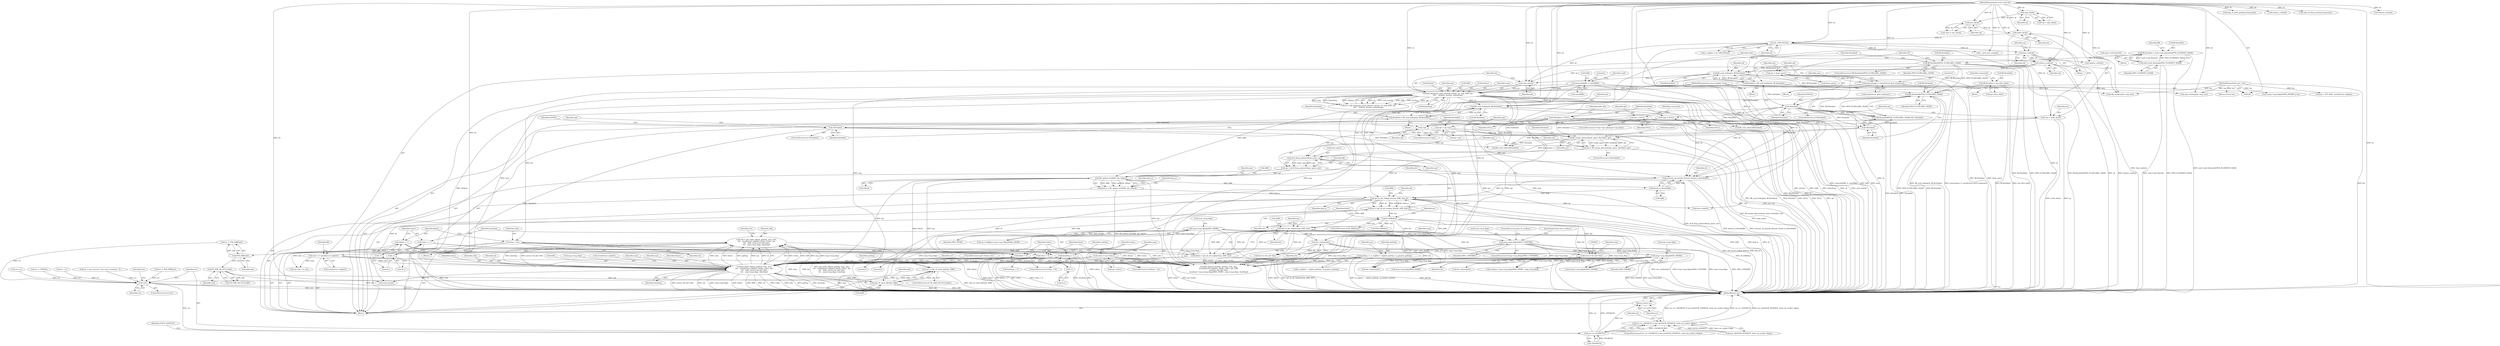 digraph "0_linux_45f6fad84cc305103b28d73482b344d7f5b76f39_18@API" {
"1000857" [label="(Call,err = udp_v6_send_skb(skb, &fl6))"];
"1000859" [label="(Call,udp_v6_send_skb(skb, &fl6))"];
"1000855" [label="(Call,IS_ERR_OR_NULL(skb))"];
"1000851" [label="(Call,PTR_ERR(skb))"];
"1000828" [label="(Call,skb = ip6_make_skb(sk, getfrag, msg, ulen,\n\t\t\t\t   sizeof(struct udphdr), hlimit, tclass, opt,\n\t\t\t\t   &fl6, (struct rt6_info *)dst,\n\t\t\t\t   msg->msg_flags, dontfrag))"];
"1000830" [label="(Call,ip6_make_skb(sk, getfrag, msg, ulen,\n\t\t\t\t   sizeof(struct udphdr), hlimit, tclass, opt,\n\t\t\t\t   &fl6, (struct rt6_info *)dst,\n\t\t\t\t   msg->msg_flags, dontfrag))"];
"1000778" [label="(Call,ip6_sk_dst_lookup_flow(sk, &fl6, final_p))"];
"1000771" [label="(Call,security_sk_classify_flow(sk, flowi6_to_flowi(&fl6)))"];
"1000620" [label="(Call,fl6_sock_lookup(sk, fl6.flowlabel))"];
"1000585" [label="(Call,ip6_datagram_send_ctl(sock_net(sk), sk, msg, &fl6, opt,\n\t\t\t\t\t    &hlimit, &tclass, &dontfrag))"];
"1000586" [label="(Call,sock_net(sk))"];
"1000188" [label="(Call,IS_UDPLITE(sk))"];
"1000128" [label="(Call,inet6_sk(sk))"];
"1000123" [label="(Call,inet_sk(sk))"];
"1000118" [label="(Call,udp_sk(sk))"];
"1000110" [label="(MethodParameterIn,struct sock *sk)"];
"1000445" [label="(Call,fl6_sock_lookup(sk, fl6.flowlabel))"];
"1000385" [label="(Call,release_sock(sk))"];
"1000360" [label="(Call,lock_sock(sk))"];
"1000437" [label="(Call,fl6.flowlabel&IPV6_FLOWLABEL_MASK)"];
"1000427" [label="(Call,fl6.flowlabel = sin6->sin6_flowinfo&IPV6_FLOWINFO_MASK)"];
"1000431" [label="(Call,sin6->sin6_flowinfo&IPV6_FLOWINFO_MASK)"];
"1000111" [label="(MethodParameterIn,struct msghdr *msg)"];
"1000391" [label="(Call,memset(&fl6, 0, sizeof(fl6)))"];
"1000571" [label="(Call,memset(opt, 0, sizeof(struct ipv6_txoptions)))"];
"1000567" [label="(Call,opt = &opt_space)"];
"1000610" [label="(Call,fl6.flowlabel&IPV6_FLOWLABEL_MASK)"];
"1000519" [label="(Call,fl6.flowlabel = np->flow_label)"];
"1000773" [label="(Call,flowi6_to_flowi(&fl6))"];
"1000725" [label="(Call,fl6_update_dst(&fl6, opt, &final))"];
"1000663" [label="(Call,opt = ipv6_fixup_options(&opt_space, opt))"];
"1000665" [label="(Call,ipv6_fixup_options(&opt_space, opt))"];
"1000658" [label="(Call,fl6_merge_options(&opt_space, flowlabel, opt))"];
"1000626" [label="(Call,!flowlabel)"];
"1000618" [label="(Call,flowlabel = fl6_sock_lookup(sk, fl6.flowlabel))"];
"1000451" [label="(Call,!flowlabel)"];
"1000443" [label="(Call,flowlabel = fl6_sock_lookup(sk, fl6.flowlabel))"];
"1000615" [label="(Call,!flowlabel)"];
"1000138" [label="(Call,*flowlabel = NULL)"];
"1000649" [label="(Call,opt = np->opt)"];
"1000647" [label="(Call,!opt)"];
"1000640" [label="(Call,opt = NULL)"];
"1000134" [label="(Call,*opt = NULL)"];
"1000656" [label="(Call,opt = fl6_merge_options(&opt_space, flowlabel, opt))"];
"1000723" [label="(Call,final_p = fl6_update_dst(&fl6, opt, &final))"];
"1000349" [label="(Call,getfrag  =  is_udplite ?  udplite_getfrag : ip_generic_getfrag)"];
"1000387" [label="(Call,ulen += sizeof(struct udphdr))"];
"1000150" [label="(Call,ulen = len)"];
"1000112" [label="(MethodParameterIn,size_t len)"];
"1000799" [label="(Call,hlimit = ip6_sk_dst_hoplimit(np, &fl6, dst))"];
"1000801" [label="(Call,ip6_sk_dst_hoplimit(np, &fl6, dst))"];
"1000126" [label="(Call,*np = inet6_sk(sk))"];
"1000784" [label="(Call,IS_ERR(dst))"];
"1000776" [label="(Call,dst = ip6_sk_dst_lookup_flow(sk, &fl6, final_p))"];
"1000796" [label="(Call,hlimit < 0)"];
"1000154" [label="(Call,hlimit = -1)"];
"1000156" [label="(Call,-1)"];
"1000807" [label="(Call,tclass < 0)"];
"1000159" [label="(Call,tclass = -1)"];
"1000161" [label="(Call,-1)"];
"1000810" [label="(Call,tclass = np->tclass)"];
"1000842" [label="(Call,(struct rt6_info *)dst)"];
"1001018" [label="(Call,dst_confirm(dst))"];
"1001023" [label="(Call,msg->msg_flags&MSG_PROBE)"];
"1000816" [label="(Call,msg->msg_flags&MSG_CONFIRM)"];
"1000175" [label="(Call,msg->msg_flags&MSG_MORE)"];
"1000164" [label="(Call,dontfrag = -1)"];
"1000166" [label="(Call,-1)"];
"1000991" [label="(Call,!err)"];
"1000997" [label="(Call,err == -ENOBUFS)"];
"1000996" [label="(Call,err == -ENOBUFS || test_bit(SOCK_NOSPACE, &sk->sk_socket->flags))"];
"1001015" [label="(Return,return err;)"];
"1000779" [label="(Identifier,sk)"];
"1000848" [label="(Identifier,dontfrag)"];
"1000568" [label="(Identifier,opt)"];
"1000175" [label="(Call,msg->msg_flags&MSG_MORE)"];
"1000780" [label="(Call,&fl6)"];
"1000387" [label="(Call,ulen += sizeof(struct udphdr))"];
"1000126" [label="(Call,*np = inet6_sk(sk))"];
"1000992" [label="(Identifier,err)"];
"1000649" [label="(Call,opt = np->opt)"];
"1000849" [label="(Call,err = PTR_ERR(skb))"];
"1001034" [label="(MethodReturn,int)"];
"1000641" [label="(Identifier,opt)"];
"1000732" [label="(Identifier,final_p)"];
"1000595" [label="(Call,&tclass)"];
"1000361" [label="(Identifier,sk)"];
"1000728" [label="(Identifier,opt)"];
"1000123" [label="(Call,inet_sk(sk))"];
"1000821" [label="(ControlStructure,goto do_confirm;)"];
"1001015" [label="(Return,return err;)"];
"1000782" [label="(Identifier,final_p)"];
"1000801" [label="(Call,ip6_sk_dst_hoplimit(np, &fl6, dst))"];
"1000156" [label="(Call,-1)"];
"1001012" [label="(Identifier,sk)"];
"1000436" [label="(ControlStructure,if (fl6.flowlabel&IPV6_FLOWLABEL_MASK))"];
"1000857" [label="(Call,err = udp_v6_send_skb(skb, &fl6))"];
"1000620" [label="(Call,fl6_sock_lookup(sk, fl6.flowlabel))"];
"1000828" [label="(Call,skb = ip6_make_skb(sk, getfrag, msg, ulen,\n\t\t\t\t   sizeof(struct udphdr), hlimit, tclass, opt,\n\t\t\t\t   &fl6, (struct rt6_info *)dst,\n\t\t\t\t   msg->msg_flags, dontfrag))"];
"1000386" [label="(Identifier,sk)"];
"1000806" [label="(ControlStructure,if (tclass < 0))"];
"1001021" [label="(Call,!(msg->msg_flags&MSG_PROBE) || len)"];
"1001027" [label="(Identifier,MSG_PROBE)"];
"1000851" [label="(Call,PTR_ERR(skb))"];
"1000110" [label="(MethodParameterIn,struct sock *sk)"];
"1000111" [label="(MethodParameterIn,struct msghdr *msg)"];
"1000151" [label="(Identifier,ulen)"];
"1000165" [label="(Identifier,dontfrag)"];
"1000651" [label="(Call,np->opt)"];
"1000832" [label="(Identifier,getfrag)"];
"1000858" [label="(Identifier,err)"];
"1000809" [label="(Literal,0)"];
"1000444" [label="(Identifier,flowlabel)"];
"1000861" [label="(Call,&fl6)"];
"1000443" [label="(Call,flowlabel = fl6_sock_lookup(sk, fl6.flowlabel))"];
"1000161" [label="(Call,-1)"];
"1000939" [label="(Call,udp_v6_push_pending_frames(sk))"];
"1000583" [label="(Call,err = ip6_datagram_send_ctl(sock_net(sk), sk, msg, &fl6, opt,\n\t\t\t\t\t    &hlimit, &tclass, &dontfrag))"];
"1000186" [label="(Call,is_udplite = IS_UDPLITE(sk))"];
"1000176" [label="(Call,msg->msg_flags)"];
"1000359" [label="(Block,)"];
"1000139" [label="(Identifier,flowlabel)"];
"1000838" [label="(Identifier,tclass)"];
"1000855" [label="(Call,IS_ERR_OR_NULL(skb))"];
"1000774" [label="(Call,&fl6)"];
"1000145" [label="(Identifier,addr_len)"];
"1000726" [label="(Call,&fl6)"];
"1000127" [label="(Identifier,np)"];
"1000955" [label="(Call,err > 0)"];
"1000655" [label="(Identifier,flowlabel)"];
"1000128" [label="(Call,inet6_sk(sk))"];
"1000391" [label="(Call,memset(&fl6, 0, sizeof(fl6)))"];
"1000566" [label="(Block,)"];
"1000625" [label="(ControlStructure,if (!flowlabel))"];
"1000124" [label="(Identifier,sk)"];
"1000996" [label="(Call,err == -ENOBUFS || test_bit(SOCK_NOSPACE, &sk->sk_socket->flags))"];
"1000778" [label="(Call,ip6_sk_dst_lookup_flow(sk, &fl6, final_p))"];
"1000834" [label="(Identifier,ulen)"];
"1000360" [label="(Call,lock_sock(sk))"];
"1000442" [label="(Block,)"];
"1000392" [label="(Call,&fl6)"];
"1000723" [label="(Call,final_p = fl6_update_dst(&fl6, opt, &final))"];
"1000818" [label="(Identifier,msg)"];
"1000571" [label="(Call,memset(opt, 0, sizeof(struct ipv6_txoptions)))"];
"1001001" [label="(Call,test_bit(SOCK_NOSPACE, &sk->sk_socket->flags))"];
"1000388" [label="(Identifier,ulen)"];
"1000785" [label="(Identifier,dst)"];
"1001025" [label="(Identifier,msg)"];
"1000995" [label="(ControlStructure,if (err == -ENOBUFS || test_bit(SOCK_NOSPACE, &sk->sk_socket->flags)))"];
"1000427" [label="(Call,fl6.flowlabel = sin6->sin6_flowinfo&IPV6_FLOWINFO_MASK)"];
"1000614" [label="(Identifier,IPV6_FLOWLABEL_MASK)"];
"1000666" [label="(Call,&opt_space)"];
"1000657" [label="(Identifier,opt)"];
"1000616" [label="(Identifier,flowlabel)"];
"1000585" [label="(Call,ip6_datagram_send_ctl(sock_net(sk), sk, msg, &fl6, opt,\n\t\t\t\t\t    &hlimit, &tclass, &dontfrag))"];
"1000771" [label="(Call,security_sk_classify_flow(sk, flowi6_to_flowi(&fl6)))"];
"1000980" [label="(Call,dst_release(dst))"];
"1000118" [label="(Call,udp_sk(sk))"];
"1000664" [label="(Identifier,opt)"];
"1000452" [label="(Identifier,flowlabel)"];
"1000920" [label="(Call,msg->msg_flags|MSG_MORE)"];
"1000171" [label="(Call,up->corkflag || msg->msg_flags&MSG_MORE)"];
"1000988" [label="(Call,fl6_sock_release(flowlabel))"];
"1000162" [label="(Literal,1)"];
"1000519" [label="(Call,fl6.flowlabel = np->flow_label)"];
"1000597" [label="(Call,&dontfrag)"];
"1000446" [label="(Identifier,sk)"];
"1000140" [label="(Identifier,NULL)"];
"1000520" [label="(Call,fl6.flowlabel)"];
"1000783" [label="(ControlStructure,if (IS_ERR(dst)))"];
"1000903" [label="(Call,ip6_append_data(sk, getfrag, msg, ulen,\n\t\tsizeof(struct udphdr), hlimit, tclass, opt, &fl6,\n\t\t(struct rt6_info *)dst,\n\t\tcorkreq ? msg->msg_flags|MSG_MORE : msg->msg_flags, dontfrag))"];
"1000650" [label="(Identifier,opt)"];
"1000116" [label="(Call,*up = udp_sk(sk))"];
"1000958" [label="(Call,err = np->recverr ? net_xmit_errno(err) : 0)"];
"1000646" [label="(ControlStructure,if (!opt))"];
"1001002" [label="(Identifier,SOCK_NOSPACE)"];
"1000729" [label="(Call,&final)"];
"1000853" [label="(ControlStructure,if (!IS_ERR_OR_NULL(skb)))"];
"1000860" [label="(Identifier,skb)"];
"1000587" [label="(Identifier,sk)"];
"1000665" [label="(Call,ipv6_fixup_options(&opt_space, opt))"];
"1000351" [label="(Call,is_udplite ?  udplite_getfrag : ip_generic_getfrag)"];
"1000393" [label="(Identifier,fl6)"];
"1000896" [label="(Call,up->len += ulen)"];
"1000455" [label="(Identifier,EINVAL)"];
"1000784" [label="(Call,IS_ERR(dst))"];
"1000588" [label="(Identifier,sk)"];
"1000460" [label="(Identifier,sk)"];
"1000811" [label="(Identifier,tclass)"];
"1000844" [label="(Identifier,dst)"];
"1000831" [label="(Identifier,sk)"];
"1000166" [label="(Call,-1)"];
"1000451" [label="(Call,!flowlabel)"];
"1001022" [label="(Call,!(msg->msg_flags&MSG_PROBE))"];
"1000622" [label="(Call,fl6.flowlabel)"];
"1000773" [label="(Call,flowi6_to_flowi(&fl6))"];
"1000777" [label="(Identifier,dst)"];
"1000796" [label="(Call,hlimit < 0)"];
"1000573" [label="(Literal,0)"];
"1000654" [label="(ControlStructure,if (flowlabel))"];
"1000589" [label="(Identifier,msg)"];
"1000808" [label="(Identifier,tclass)"];
"1001016" [label="(Identifier,err)"];
"1000854" [label="(Call,!IS_ERR_OR_NULL(skb))"];
"1000445" [label="(Call,fl6_sock_lookup(sk, fl6.flowlabel))"];
"1000829" [label="(Identifier,skb)"];
"1000394" [label="(Literal,0)"];
"1000993" [label="(Return,return len;)"];
"1000840" [label="(Call,&fl6)"];
"1000617" [label="(Block,)"];
"1000990" [label="(ControlStructure,if (!err))"];
"1000805" [label="(Identifier,dst)"];
"1000658" [label="(Call,fl6_merge_options(&opt_space, flowlabel, opt))"];
"1000846" [label="(Identifier,msg)"];
"1000431" [label="(Call,sin6->sin6_flowinfo&IPV6_FLOWINFO_MASK)"];
"1000604" [label="(Call,fl6_sock_release(flowlabel))"];
"1000435" [label="(Identifier,IPV6_FLOWINFO_MASK)"];
"1000630" [label="(Identifier,EINVAL)"];
"1000803" [label="(Call,&fl6)"];
"1000820" [label="(Identifier,MSG_CONFIRM)"];
"1000610" [label="(Call,fl6.flowlabel&IPV6_FLOWLABEL_MASK)"];
"1000967" [label="(Call,release_sock(sk))"];
"1001024" [label="(Call,msg->msg_flags)"];
"1000999" [label="(Call,-ENOBUFS)"];
"1000991" [label="(Call,!err)"];
"1000810" [label="(Call,tclass = np->tclass)"];
"1000426" [label="(Block,)"];
"1000668" [label="(Identifier,opt)"];
"1000593" [label="(Call,&hlimit)"];
"1000441" [label="(Identifier,IPV6_FLOWLABEL_MASK)"];
"1000574" [label="(Call,sizeof(struct ipv6_txoptions))"];
"1000931" [label="(Call,udp_v6_flush_pending_frames(sk))"];
"1000830" [label="(Call,ip6_make_skb(sk, getfrag, msg, ulen,\n\t\t\t\t   sizeof(struct udphdr), hlimit, tclass, opt,\n\t\t\t\t   &fl6, (struct rt6_info *)dst,\n\t\t\t\t   msg->msg_flags, dontfrag))"];
"1000640" [label="(Call,opt = NULL)"];
"1000994" [label="(Identifier,len)"];
"1000795" [label="(ControlStructure,if (hlimit < 0))"];
"1000915" [label="(Call,(struct rt6_info *)dst)"];
"1000609" [label="(Call,(fl6.flowlabel&IPV6_FLOWLABEL_MASK) && !flowlabel)"];
"1000802" [label="(Identifier,np)"];
"1000845" [label="(Call,msg->msg_flags)"];
"1000318" [label="(Call,__ipv6_only_sock(sk))"];
"1000138" [label="(Call,*flowlabel = NULL)"];
"1000619" [label="(Identifier,flowlabel)"];
"1000155" [label="(Identifier,hlimit)"];
"1000888" [label="(Call,dontfrag < 0)"];
"1000799" [label="(Call,hlimit = ip6_sk_dst_hoplimit(np, &fl6, dst))"];
"1000428" [label="(Call,fl6.flowlabel)"];
"1000725" [label="(Call,fl6_update_dst(&fl6, opt, &final))"];
"1000997" [label="(Call,err == -ENOBUFS)"];
"1000788" [label="(Identifier,err)"];
"1000135" [label="(Identifier,opt)"];
"1000800" [label="(Identifier,hlimit)"];
"1000842" [label="(Call,(struct rt6_info *)dst)"];
"1000572" [label="(Identifier,opt)"];
"1000659" [label="(Call,&opt_space)"];
"1000357" [label="(Identifier,up)"];
"1000631" [label="(ControlStructure,if (!(opt->opt_nflen|opt->opt_flen)))"];
"1000611" [label="(Call,fl6.flowlabel)"];
"1000523" [label="(Call,np->flow_label)"];
"1000450" [label="(ControlStructure,if (!flowlabel))"];
"1000159" [label="(Call,tclass = -1)"];
"1000822" [label="(JumpTarget,back_from_confirm:)"];
"1000170" [label="(Identifier,corkreq)"];
"1000350" [label="(Identifier,getfrag)"];
"1000157" [label="(Literal,1)"];
"1000850" [label="(Identifier,err)"];
"1000859" [label="(Call,udp_v6_send_skb(skb, &fl6))"];
"1001023" [label="(Call,msg->msg_flags&MSG_PROBE)"];
"1000376" [label="(Call,release_sock(sk))"];
"1000627" [label="(Identifier,flowlabel)"];
"1000644" [label="(Identifier,connected)"];
"1000812" [label="(Call,np->tclass)"];
"1000816" [label="(Call,msg->msg_flags&MSG_CONFIRM)"];
"1000439" [label="(Identifier,fl6)"];
"1000787" [label="(Call,err = PTR_ERR(dst))"];
"1000586" [label="(Call,sock_net(sk))"];
"1000154" [label="(Call,hlimit = -1)"];
"1000112" [label="(MethodParameterIn,size_t len)"];
"1000815" [label="(ControlStructure,if (msg->msg_flags&MSG_CONFIRM))"];
"1000349" [label="(Call,getfrag  =  is_udplite ?  udplite_getfrag : ip_generic_getfrag)"];
"1000592" [label="(Identifier,opt)"];
"1000789" [label="(Call,PTR_ERR(dst))"];
"1000864" [label="(Call,lock_sock(sk))"];
"1000113" [label="(Block,)"];
"1000661" [label="(Identifier,flowlabel)"];
"1000662" [label="(Identifier,opt)"];
"1000642" [label="(Identifier,NULL)"];
"1000835" [label="(Call,sizeof(struct udphdr))"];
"1000776" [label="(Call,dst = ip6_sk_dst_lookup_flow(sk, &fl6, final_p))"];
"1000833" [label="(Identifier,msg)"];
"1000324" [label="(Call,udp_sendmsg(sk, msg, len))"];
"1000527" [label="(Identifier,connected)"];
"1001018" [label="(Call,dst_confirm(dst))"];
"1000398" [label="(Identifier,sin6)"];
"1000998" [label="(Identifier,err)"];
"1001030" [label="(Call,err = 0)"];
"1000817" [label="(Call,msg->msg_flags)"];
"1000621" [label="(Identifier,sk)"];
"1000569" [label="(Call,&opt_space)"];
"1000150" [label="(Call,ulen = len)"];
"1000797" [label="(Identifier,hlimit)"];
"1000807" [label="(Call,tclass < 0)"];
"1000437" [label="(Call,fl6.flowlabel&IPV6_FLOWLABEL_MASK)"];
"1000578" [label="(Identifier,opt)"];
"1000590" [label="(Call,&fl6)"];
"1000663" [label="(Call,opt = ipv6_fixup_options(&opt_space, opt))"];
"1000447" [label="(Call,fl6.flowlabel)"];
"1000179" [label="(Identifier,MSG_MORE)"];
"1000839" [label="(Identifier,opt)"];
"1001019" [label="(Identifier,dst)"];
"1000615" [label="(Call,!flowlabel)"];
"1000656" [label="(Call,opt = fl6_merge_options(&opt_space, flowlabel, opt))"];
"1000188" [label="(Call,IS_UDPLITE(sk))"];
"1000340" [label="(Call,len > INT_MAX - sizeof(struct udphdr))"];
"1000567" [label="(Call,opt = &opt_space)"];
"1000798" [label="(Literal,0)"];
"1000438" [label="(Call,fl6.flowlabel)"];
"1000134" [label="(Call,*opt = NULL)"];
"1000635" [label="(Identifier,opt)"];
"1000432" [label="(Call,sin6->sin6_flowinfo)"];
"1000496" [label="(Block,)"];
"1000121" [label="(Call,*inet = inet_sk(sk))"];
"1000189" [label="(Identifier,sk)"];
"1000986" [label="(Call,dst_release(dst))"];
"1000852" [label="(Identifier,skb)"];
"1000152" [label="(Identifier,len)"];
"1001011" [label="(Call,sock_net(sk))"];
"1000385" [label="(Call,release_sock(sk))"];
"1000647" [label="(Call,!opt)"];
"1000335" [label="(Call,udp_sendmsg(sk, msg, len))"];
"1000872" [label="(Call,release_sock(sk))"];
"1000136" [label="(Identifier,NULL)"];
"1000918" [label="(Call,corkreq ? msg->msg_flags|MSG_MORE : msg->msg_flags)"];
"1000164" [label="(Call,dontfrag = -1)"];
"1000826" [label="(Block,)"];
"1000837" [label="(Identifier,hlimit)"];
"1000129" [label="(Identifier,sk)"];
"1000856" [label="(Identifier,skb)"];
"1000119" [label="(Identifier,sk)"];
"1000671" [label="(Identifier,fl6)"];
"1000648" [label="(Identifier,opt)"];
"1000618" [label="(Call,flowlabel = fl6_sock_lookup(sk, fl6.flowlabel))"];
"1000389" [label="(Call,sizeof(struct udphdr))"];
"1000772" [label="(Identifier,sk)"];
"1000863" [label="(ControlStructure,goto release_dst;)"];
"1000626" [label="(Call,!flowlabel)"];
"1000724" [label="(Identifier,final_p)"];
"1000876" [label="(Call,err = -EINVAL)"];
"1000365" [label="(Identifier,up)"];
"1000160" [label="(Identifier,tclass)"];
"1000167" [label="(Literal,1)"];
"1000395" [label="(Call,sizeof(fl6))"];
"1000857" -> "1000853"  [label="AST: "];
"1000857" -> "1000859"  [label="CFG: "];
"1000858" -> "1000857"  [label="AST: "];
"1000859" -> "1000857"  [label="AST: "];
"1000863" -> "1000857"  [label="CFG: "];
"1000857" -> "1001034"  [label="DDG: udp_v6_send_skb(skb, &fl6)"];
"1000859" -> "1000857"  [label="DDG: skb"];
"1000859" -> "1000857"  [label="DDG: &fl6"];
"1000857" -> "1000991"  [label="DDG: err"];
"1000859" -> "1000861"  [label="CFG: "];
"1000860" -> "1000859"  [label="AST: "];
"1000861" -> "1000859"  [label="AST: "];
"1000859" -> "1001034"  [label="DDG: skb"];
"1000859" -> "1001034"  [label="DDG: &fl6"];
"1000855" -> "1000859"  [label="DDG: skb"];
"1000830" -> "1000859"  [label="DDG: &fl6"];
"1000855" -> "1000854"  [label="AST: "];
"1000855" -> "1000856"  [label="CFG: "];
"1000856" -> "1000855"  [label="AST: "];
"1000854" -> "1000855"  [label="CFG: "];
"1000855" -> "1001034"  [label="DDG: skb"];
"1000855" -> "1000854"  [label="DDG: skb"];
"1000851" -> "1000855"  [label="DDG: skb"];
"1000851" -> "1000849"  [label="AST: "];
"1000851" -> "1000852"  [label="CFG: "];
"1000852" -> "1000851"  [label="AST: "];
"1000849" -> "1000851"  [label="CFG: "];
"1000851" -> "1000849"  [label="DDG: skb"];
"1000828" -> "1000851"  [label="DDG: skb"];
"1000828" -> "1000826"  [label="AST: "];
"1000828" -> "1000830"  [label="CFG: "];
"1000829" -> "1000828"  [label="AST: "];
"1000830" -> "1000828"  [label="AST: "];
"1000850" -> "1000828"  [label="CFG: "];
"1000828" -> "1001034"  [label="DDG: ip6_make_skb(sk, getfrag, msg, ulen,\n\t\t\t\t   sizeof(struct udphdr), hlimit, tclass, opt,\n\t\t\t\t   &fl6, (struct rt6_info *)dst,\n\t\t\t\t   msg->msg_flags, dontfrag)"];
"1000830" -> "1000828"  [label="DDG: tclass"];
"1000830" -> "1000828"  [label="DDG: &fl6"];
"1000830" -> "1000828"  [label="DDG: dontfrag"];
"1000830" -> "1000828"  [label="DDG: msg"];
"1000830" -> "1000828"  [label="DDG: msg->msg_flags"];
"1000830" -> "1000828"  [label="DDG: (struct rt6_info *)dst"];
"1000830" -> "1000828"  [label="DDG: ulen"];
"1000830" -> "1000828"  [label="DDG: hlimit"];
"1000830" -> "1000828"  [label="DDG: getfrag"];
"1000830" -> "1000828"  [label="DDG: opt"];
"1000830" -> "1000828"  [label="DDG: sk"];
"1000830" -> "1000848"  [label="CFG: "];
"1000831" -> "1000830"  [label="AST: "];
"1000832" -> "1000830"  [label="AST: "];
"1000833" -> "1000830"  [label="AST: "];
"1000834" -> "1000830"  [label="AST: "];
"1000835" -> "1000830"  [label="AST: "];
"1000837" -> "1000830"  [label="AST: "];
"1000838" -> "1000830"  [label="AST: "];
"1000839" -> "1000830"  [label="AST: "];
"1000840" -> "1000830"  [label="AST: "];
"1000842" -> "1000830"  [label="AST: "];
"1000845" -> "1000830"  [label="AST: "];
"1000848" -> "1000830"  [label="AST: "];
"1000830" -> "1001034"  [label="DDG: tclass"];
"1000830" -> "1001034"  [label="DDG: ulen"];
"1000830" -> "1001034"  [label="DDG: getfrag"];
"1000830" -> "1001034"  [label="DDG: dontfrag"];
"1000830" -> "1001034"  [label="DDG: msg"];
"1000830" -> "1001034"  [label="DDG: (struct rt6_info *)dst"];
"1000830" -> "1001034"  [label="DDG: opt"];
"1000830" -> "1001034"  [label="DDG: msg->msg_flags"];
"1000830" -> "1001034"  [label="DDG: hlimit"];
"1000830" -> "1001034"  [label="DDG: &fl6"];
"1000830" -> "1001034"  [label="DDG: sk"];
"1000778" -> "1000830"  [label="DDG: sk"];
"1000778" -> "1000830"  [label="DDG: &fl6"];
"1000110" -> "1000830"  [label="DDG: sk"];
"1000349" -> "1000830"  [label="DDG: getfrag"];
"1000585" -> "1000830"  [label="DDG: msg"];
"1000111" -> "1000830"  [label="DDG: msg"];
"1000387" -> "1000830"  [label="DDG: ulen"];
"1000799" -> "1000830"  [label="DDG: hlimit"];
"1000796" -> "1000830"  [label="DDG: hlimit"];
"1000807" -> "1000830"  [label="DDG: tclass"];
"1000810" -> "1000830"  [label="DDG: tclass"];
"1000725" -> "1000830"  [label="DDG: opt"];
"1000801" -> "1000830"  [label="DDG: &fl6"];
"1000842" -> "1000830"  [label="DDG: dst"];
"1001023" -> "1000830"  [label="DDG: msg->msg_flags"];
"1000816" -> "1000830"  [label="DDG: msg->msg_flags"];
"1000164" -> "1000830"  [label="DDG: dontfrag"];
"1000830" -> "1001011"  [label="DDG: sk"];
"1000778" -> "1000776"  [label="AST: "];
"1000778" -> "1000782"  [label="CFG: "];
"1000779" -> "1000778"  [label="AST: "];
"1000780" -> "1000778"  [label="AST: "];
"1000782" -> "1000778"  [label="AST: "];
"1000776" -> "1000778"  [label="CFG: "];
"1000778" -> "1001034"  [label="DDG: &fl6"];
"1000778" -> "1001034"  [label="DDG: final_p"];
"1000778" -> "1001034"  [label="DDG: sk"];
"1000778" -> "1000776"  [label="DDG: sk"];
"1000778" -> "1000776"  [label="DDG: &fl6"];
"1000778" -> "1000776"  [label="DDG: final_p"];
"1000771" -> "1000778"  [label="DDG: sk"];
"1000110" -> "1000778"  [label="DDG: sk"];
"1000773" -> "1000778"  [label="DDG: &fl6"];
"1000723" -> "1000778"  [label="DDG: final_p"];
"1000778" -> "1000801"  [label="DDG: &fl6"];
"1000778" -> "1000864"  [label="DDG: sk"];
"1000778" -> "1000903"  [label="DDG: &fl6"];
"1000778" -> "1001011"  [label="DDG: sk"];
"1000771" -> "1000113"  [label="AST: "];
"1000771" -> "1000773"  [label="CFG: "];
"1000772" -> "1000771"  [label="AST: "];
"1000773" -> "1000771"  [label="AST: "];
"1000777" -> "1000771"  [label="CFG: "];
"1000771" -> "1001034"  [label="DDG: flowi6_to_flowi(&fl6)"];
"1000771" -> "1001034"  [label="DDG: security_sk_classify_flow(sk, flowi6_to_flowi(&fl6))"];
"1000620" -> "1000771"  [label="DDG: sk"];
"1000188" -> "1000771"  [label="DDG: sk"];
"1000585" -> "1000771"  [label="DDG: sk"];
"1000445" -> "1000771"  [label="DDG: sk"];
"1000385" -> "1000771"  [label="DDG: sk"];
"1000110" -> "1000771"  [label="DDG: sk"];
"1000773" -> "1000771"  [label="DDG: &fl6"];
"1000620" -> "1000618"  [label="AST: "];
"1000620" -> "1000622"  [label="CFG: "];
"1000621" -> "1000620"  [label="AST: "];
"1000622" -> "1000620"  [label="AST: "];
"1000618" -> "1000620"  [label="CFG: "];
"1000620" -> "1001034"  [label="DDG: fl6.flowlabel"];
"1000620" -> "1001034"  [label="DDG: sk"];
"1000620" -> "1000618"  [label="DDG: sk"];
"1000620" -> "1000618"  [label="DDG: fl6.flowlabel"];
"1000585" -> "1000620"  [label="DDG: sk"];
"1000110" -> "1000620"  [label="DDG: sk"];
"1000610" -> "1000620"  [label="DDG: fl6.flowlabel"];
"1000585" -> "1000583"  [label="AST: "];
"1000585" -> "1000597"  [label="CFG: "];
"1000586" -> "1000585"  [label="AST: "];
"1000588" -> "1000585"  [label="AST: "];
"1000589" -> "1000585"  [label="AST: "];
"1000590" -> "1000585"  [label="AST: "];
"1000592" -> "1000585"  [label="AST: "];
"1000593" -> "1000585"  [label="AST: "];
"1000595" -> "1000585"  [label="AST: "];
"1000597" -> "1000585"  [label="AST: "];
"1000583" -> "1000585"  [label="CFG: "];
"1000585" -> "1001034"  [label="DDG: msg"];
"1000585" -> "1001034"  [label="DDG: &tclass"];
"1000585" -> "1001034"  [label="DDG: &fl6"];
"1000585" -> "1001034"  [label="DDG: &dontfrag"];
"1000585" -> "1001034"  [label="DDG: sk"];
"1000585" -> "1001034"  [label="DDG: opt"];
"1000585" -> "1001034"  [label="DDG: sock_net(sk)"];
"1000585" -> "1001034"  [label="DDG: &hlimit"];
"1000585" -> "1000583"  [label="DDG: sk"];
"1000585" -> "1000583"  [label="DDG: sock_net(sk)"];
"1000585" -> "1000583"  [label="DDG: &fl6"];
"1000585" -> "1000583"  [label="DDG: &tclass"];
"1000585" -> "1000583"  [label="DDG: opt"];
"1000585" -> "1000583"  [label="DDG: msg"];
"1000585" -> "1000583"  [label="DDG: &dontfrag"];
"1000585" -> "1000583"  [label="DDG: &hlimit"];
"1000586" -> "1000585"  [label="DDG: sk"];
"1000110" -> "1000585"  [label="DDG: sk"];
"1000111" -> "1000585"  [label="DDG: msg"];
"1000391" -> "1000585"  [label="DDG: &fl6"];
"1000571" -> "1000585"  [label="DDG: opt"];
"1000585" -> "1000647"  [label="DDG: opt"];
"1000585" -> "1000725"  [label="DDG: &fl6"];
"1000585" -> "1000903"  [label="DDG: msg"];
"1000586" -> "1000587"  [label="CFG: "];
"1000587" -> "1000586"  [label="AST: "];
"1000588" -> "1000586"  [label="CFG: "];
"1000188" -> "1000586"  [label="DDG: sk"];
"1000445" -> "1000586"  [label="DDG: sk"];
"1000385" -> "1000586"  [label="DDG: sk"];
"1000110" -> "1000586"  [label="DDG: sk"];
"1000188" -> "1000186"  [label="AST: "];
"1000188" -> "1000189"  [label="CFG: "];
"1000189" -> "1000188"  [label="AST: "];
"1000186" -> "1000188"  [label="CFG: "];
"1000188" -> "1001034"  [label="DDG: sk"];
"1000188" -> "1000186"  [label="DDG: sk"];
"1000128" -> "1000188"  [label="DDG: sk"];
"1000110" -> "1000188"  [label="DDG: sk"];
"1000188" -> "1000318"  [label="DDG: sk"];
"1000188" -> "1000335"  [label="DDG: sk"];
"1000188" -> "1000360"  [label="DDG: sk"];
"1000188" -> "1000445"  [label="DDG: sk"];
"1000128" -> "1000126"  [label="AST: "];
"1000128" -> "1000129"  [label="CFG: "];
"1000129" -> "1000128"  [label="AST: "];
"1000126" -> "1000128"  [label="CFG: "];
"1000128" -> "1000126"  [label="DDG: sk"];
"1000123" -> "1000128"  [label="DDG: sk"];
"1000110" -> "1000128"  [label="DDG: sk"];
"1000123" -> "1000121"  [label="AST: "];
"1000123" -> "1000124"  [label="CFG: "];
"1000124" -> "1000123"  [label="AST: "];
"1000121" -> "1000123"  [label="CFG: "];
"1000123" -> "1000121"  [label="DDG: sk"];
"1000118" -> "1000123"  [label="DDG: sk"];
"1000110" -> "1000123"  [label="DDG: sk"];
"1000118" -> "1000116"  [label="AST: "];
"1000118" -> "1000119"  [label="CFG: "];
"1000119" -> "1000118"  [label="AST: "];
"1000116" -> "1000118"  [label="CFG: "];
"1000118" -> "1000116"  [label="DDG: sk"];
"1000110" -> "1000118"  [label="DDG: sk"];
"1000110" -> "1000109"  [label="AST: "];
"1000110" -> "1001034"  [label="DDG: sk"];
"1000110" -> "1000318"  [label="DDG: sk"];
"1000110" -> "1000324"  [label="DDG: sk"];
"1000110" -> "1000335"  [label="DDG: sk"];
"1000110" -> "1000360"  [label="DDG: sk"];
"1000110" -> "1000376"  [label="DDG: sk"];
"1000110" -> "1000385"  [label="DDG: sk"];
"1000110" -> "1000445"  [label="DDG: sk"];
"1000110" -> "1000864"  [label="DDG: sk"];
"1000110" -> "1000872"  [label="DDG: sk"];
"1000110" -> "1000903"  [label="DDG: sk"];
"1000110" -> "1000931"  [label="DDG: sk"];
"1000110" -> "1000939"  [label="DDG: sk"];
"1000110" -> "1000967"  [label="DDG: sk"];
"1000110" -> "1001011"  [label="DDG: sk"];
"1000445" -> "1000443"  [label="AST: "];
"1000445" -> "1000447"  [label="CFG: "];
"1000446" -> "1000445"  [label="AST: "];
"1000447" -> "1000445"  [label="AST: "];
"1000443" -> "1000445"  [label="CFG: "];
"1000445" -> "1001034"  [label="DDG: sk"];
"1000445" -> "1001034"  [label="DDG: fl6.flowlabel"];
"1000445" -> "1000443"  [label="DDG: sk"];
"1000445" -> "1000443"  [label="DDG: fl6.flowlabel"];
"1000385" -> "1000445"  [label="DDG: sk"];
"1000437" -> "1000445"  [label="DDG: fl6.flowlabel"];
"1000445" -> "1000610"  [label="DDG: fl6.flowlabel"];
"1000385" -> "1000359"  [label="AST: "];
"1000385" -> "1000386"  [label="CFG: "];
"1000386" -> "1000385"  [label="AST: "];
"1000388" -> "1000385"  [label="CFG: "];
"1000385" -> "1001034"  [label="DDG: sk"];
"1000385" -> "1001034"  [label="DDG: release_sock(sk)"];
"1000360" -> "1000385"  [label="DDG: sk"];
"1000360" -> "1000359"  [label="AST: "];
"1000360" -> "1000361"  [label="CFG: "];
"1000361" -> "1000360"  [label="AST: "];
"1000365" -> "1000360"  [label="CFG: "];
"1000360" -> "1001034"  [label="DDG: lock_sock(sk)"];
"1000360" -> "1000376"  [label="DDG: sk"];
"1000360" -> "1000903"  [label="DDG: sk"];
"1000437" -> "1000436"  [label="AST: "];
"1000437" -> "1000441"  [label="CFG: "];
"1000438" -> "1000437"  [label="AST: "];
"1000441" -> "1000437"  [label="AST: "];
"1000444" -> "1000437"  [label="CFG: "];
"1000460" -> "1000437"  [label="CFG: "];
"1000437" -> "1001034"  [label="DDG: fl6.flowlabel&IPV6_FLOWLABEL_MASK"];
"1000437" -> "1001034"  [label="DDG: fl6.flowlabel"];
"1000437" -> "1001034"  [label="DDG: IPV6_FLOWLABEL_MASK"];
"1000427" -> "1000437"  [label="DDG: fl6.flowlabel"];
"1000437" -> "1000610"  [label="DDG: fl6.flowlabel"];
"1000437" -> "1000610"  [label="DDG: IPV6_FLOWLABEL_MASK"];
"1000427" -> "1000426"  [label="AST: "];
"1000427" -> "1000431"  [label="CFG: "];
"1000428" -> "1000427"  [label="AST: "];
"1000431" -> "1000427"  [label="AST: "];
"1000439" -> "1000427"  [label="CFG: "];
"1000427" -> "1001034"  [label="DDG: sin6->sin6_flowinfo&IPV6_FLOWINFO_MASK"];
"1000431" -> "1000427"  [label="DDG: sin6->sin6_flowinfo"];
"1000431" -> "1000427"  [label="DDG: IPV6_FLOWINFO_MASK"];
"1000431" -> "1000435"  [label="CFG: "];
"1000432" -> "1000431"  [label="AST: "];
"1000435" -> "1000431"  [label="AST: "];
"1000431" -> "1001034"  [label="DDG: sin6->sin6_flowinfo"];
"1000431" -> "1001034"  [label="DDG: IPV6_FLOWINFO_MASK"];
"1000111" -> "1000109"  [label="AST: "];
"1000111" -> "1001034"  [label="DDG: msg"];
"1000111" -> "1000324"  [label="DDG: msg"];
"1000111" -> "1000335"  [label="DDG: msg"];
"1000111" -> "1000903"  [label="DDG: msg"];
"1000391" -> "1000113"  [label="AST: "];
"1000391" -> "1000395"  [label="CFG: "];
"1000392" -> "1000391"  [label="AST: "];
"1000394" -> "1000391"  [label="AST: "];
"1000395" -> "1000391"  [label="AST: "];
"1000398" -> "1000391"  [label="CFG: "];
"1000391" -> "1001034"  [label="DDG: &fl6"];
"1000391" -> "1001034"  [label="DDG: memset(&fl6, 0, sizeof(fl6))"];
"1000391" -> "1000725"  [label="DDG: &fl6"];
"1000571" -> "1000566"  [label="AST: "];
"1000571" -> "1000574"  [label="CFG: "];
"1000572" -> "1000571"  [label="AST: "];
"1000573" -> "1000571"  [label="AST: "];
"1000574" -> "1000571"  [label="AST: "];
"1000578" -> "1000571"  [label="CFG: "];
"1000571" -> "1001034"  [label="DDG: memset(opt, 0, sizeof(struct ipv6_txoptions))"];
"1000567" -> "1000571"  [label="DDG: opt"];
"1000567" -> "1000566"  [label="AST: "];
"1000567" -> "1000569"  [label="CFG: "];
"1000568" -> "1000567"  [label="AST: "];
"1000569" -> "1000567"  [label="AST: "];
"1000572" -> "1000567"  [label="CFG: "];
"1000567" -> "1001034"  [label="DDG: &opt_space"];
"1000610" -> "1000609"  [label="AST: "];
"1000610" -> "1000614"  [label="CFG: "];
"1000611" -> "1000610"  [label="AST: "];
"1000614" -> "1000610"  [label="AST: "];
"1000616" -> "1000610"  [label="CFG: "];
"1000609" -> "1000610"  [label="CFG: "];
"1000610" -> "1001034"  [label="DDG: IPV6_FLOWLABEL_MASK"];
"1000610" -> "1001034"  [label="DDG: fl6.flowlabel"];
"1000610" -> "1000609"  [label="DDG: fl6.flowlabel"];
"1000610" -> "1000609"  [label="DDG: IPV6_FLOWLABEL_MASK"];
"1000519" -> "1000610"  [label="DDG: fl6.flowlabel"];
"1000519" -> "1000496"  [label="AST: "];
"1000519" -> "1000523"  [label="CFG: "];
"1000520" -> "1000519"  [label="AST: "];
"1000523" -> "1000519"  [label="AST: "];
"1000527" -> "1000519"  [label="CFG: "];
"1000519" -> "1001034"  [label="DDG: fl6.flowlabel"];
"1000519" -> "1001034"  [label="DDG: np->flow_label"];
"1000773" -> "1000774"  [label="CFG: "];
"1000774" -> "1000773"  [label="AST: "];
"1000725" -> "1000773"  [label="DDG: &fl6"];
"1000725" -> "1000723"  [label="AST: "];
"1000725" -> "1000729"  [label="CFG: "];
"1000726" -> "1000725"  [label="AST: "];
"1000728" -> "1000725"  [label="AST: "];
"1000729" -> "1000725"  [label="AST: "];
"1000723" -> "1000725"  [label="CFG: "];
"1000725" -> "1001034"  [label="DDG: &final"];
"1000725" -> "1001034"  [label="DDG: opt"];
"1000725" -> "1000723"  [label="DDG: &fl6"];
"1000725" -> "1000723"  [label="DDG: opt"];
"1000725" -> "1000723"  [label="DDG: &final"];
"1000663" -> "1000725"  [label="DDG: opt"];
"1000725" -> "1000903"  [label="DDG: opt"];
"1000663" -> "1000113"  [label="AST: "];
"1000663" -> "1000665"  [label="CFG: "];
"1000664" -> "1000663"  [label="AST: "];
"1000665" -> "1000663"  [label="AST: "];
"1000671" -> "1000663"  [label="CFG: "];
"1000663" -> "1001034"  [label="DDG: ipv6_fixup_options(&opt_space, opt)"];
"1000665" -> "1000663"  [label="DDG: &opt_space"];
"1000665" -> "1000663"  [label="DDG: opt"];
"1000665" -> "1000668"  [label="CFG: "];
"1000666" -> "1000665"  [label="AST: "];
"1000668" -> "1000665"  [label="AST: "];
"1000665" -> "1001034"  [label="DDG: &opt_space"];
"1000658" -> "1000665"  [label="DDG: &opt_space"];
"1000649" -> "1000665"  [label="DDG: opt"];
"1000647" -> "1000665"  [label="DDG: opt"];
"1000656" -> "1000665"  [label="DDG: opt"];
"1000658" -> "1000656"  [label="AST: "];
"1000658" -> "1000662"  [label="CFG: "];
"1000659" -> "1000658"  [label="AST: "];
"1000661" -> "1000658"  [label="AST: "];
"1000662" -> "1000658"  [label="AST: "];
"1000656" -> "1000658"  [label="CFG: "];
"1000658" -> "1000656"  [label="DDG: &opt_space"];
"1000658" -> "1000656"  [label="DDG: flowlabel"];
"1000658" -> "1000656"  [label="DDG: opt"];
"1000626" -> "1000658"  [label="DDG: flowlabel"];
"1000451" -> "1000658"  [label="DDG: flowlabel"];
"1000615" -> "1000658"  [label="DDG: flowlabel"];
"1000138" -> "1000658"  [label="DDG: flowlabel"];
"1000649" -> "1000658"  [label="DDG: opt"];
"1000647" -> "1000658"  [label="DDG: opt"];
"1000658" -> "1000988"  [label="DDG: flowlabel"];
"1000626" -> "1000625"  [label="AST: "];
"1000626" -> "1000627"  [label="CFG: "];
"1000627" -> "1000626"  [label="AST: "];
"1000630" -> "1000626"  [label="CFG: "];
"1000635" -> "1000626"  [label="CFG: "];
"1000626" -> "1001034"  [label="DDG: !flowlabel"];
"1000626" -> "1001034"  [label="DDG: flowlabel"];
"1000618" -> "1000626"  [label="DDG: flowlabel"];
"1000626" -> "1000988"  [label="DDG: flowlabel"];
"1000618" -> "1000617"  [label="AST: "];
"1000619" -> "1000618"  [label="AST: "];
"1000627" -> "1000618"  [label="CFG: "];
"1000618" -> "1001034"  [label="DDG: fl6_sock_lookup(sk, fl6.flowlabel)"];
"1000451" -> "1000450"  [label="AST: "];
"1000451" -> "1000452"  [label="CFG: "];
"1000452" -> "1000451"  [label="AST: "];
"1000455" -> "1000451"  [label="CFG: "];
"1000460" -> "1000451"  [label="CFG: "];
"1000451" -> "1001034"  [label="DDG: flowlabel"];
"1000451" -> "1001034"  [label="DDG: !flowlabel"];
"1000443" -> "1000451"  [label="DDG: flowlabel"];
"1000451" -> "1000604"  [label="DDG: flowlabel"];
"1000451" -> "1000609"  [label="DDG: !flowlabel"];
"1000451" -> "1000615"  [label="DDG: flowlabel"];
"1000451" -> "1000988"  [label="DDG: flowlabel"];
"1000443" -> "1000442"  [label="AST: "];
"1000444" -> "1000443"  [label="AST: "];
"1000452" -> "1000443"  [label="CFG: "];
"1000443" -> "1001034"  [label="DDG: fl6_sock_lookup(sk, fl6.flowlabel)"];
"1000615" -> "1000609"  [label="AST: "];
"1000615" -> "1000616"  [label="CFG: "];
"1000616" -> "1000615"  [label="AST: "];
"1000609" -> "1000615"  [label="CFG: "];
"1000615" -> "1000609"  [label="DDG: flowlabel"];
"1000138" -> "1000615"  [label="DDG: flowlabel"];
"1000615" -> "1000988"  [label="DDG: flowlabel"];
"1000138" -> "1000113"  [label="AST: "];
"1000138" -> "1000140"  [label="CFG: "];
"1000139" -> "1000138"  [label="AST: "];
"1000140" -> "1000138"  [label="AST: "];
"1000145" -> "1000138"  [label="CFG: "];
"1000138" -> "1001034"  [label="DDG: flowlabel"];
"1000138" -> "1001034"  [label="DDG: NULL"];
"1000138" -> "1000604"  [label="DDG: flowlabel"];
"1000138" -> "1000988"  [label="DDG: flowlabel"];
"1000649" -> "1000646"  [label="AST: "];
"1000649" -> "1000651"  [label="CFG: "];
"1000650" -> "1000649"  [label="AST: "];
"1000651" -> "1000649"  [label="AST: "];
"1000655" -> "1000649"  [label="CFG: "];
"1000649" -> "1001034"  [label="DDG: np->opt"];
"1000647" -> "1000646"  [label="AST: "];
"1000647" -> "1000648"  [label="CFG: "];
"1000648" -> "1000647"  [label="AST: "];
"1000650" -> "1000647"  [label="CFG: "];
"1000655" -> "1000647"  [label="CFG: "];
"1000647" -> "1001034"  [label="DDG: !opt"];
"1000640" -> "1000647"  [label="DDG: opt"];
"1000134" -> "1000647"  [label="DDG: opt"];
"1000640" -> "1000631"  [label="AST: "];
"1000640" -> "1000642"  [label="CFG: "];
"1000641" -> "1000640"  [label="AST: "];
"1000642" -> "1000640"  [label="AST: "];
"1000644" -> "1000640"  [label="CFG: "];
"1000640" -> "1001034"  [label="DDG: NULL"];
"1000134" -> "1000113"  [label="AST: "];
"1000134" -> "1000136"  [label="CFG: "];
"1000135" -> "1000134"  [label="AST: "];
"1000136" -> "1000134"  [label="AST: "];
"1000139" -> "1000134"  [label="CFG: "];
"1000134" -> "1001034"  [label="DDG: opt"];
"1000134" -> "1000903"  [label="DDG: opt"];
"1000656" -> "1000654"  [label="AST: "];
"1000657" -> "1000656"  [label="AST: "];
"1000664" -> "1000656"  [label="CFG: "];
"1000656" -> "1001034"  [label="DDG: fl6_merge_options(&opt_space, flowlabel, opt)"];
"1000723" -> "1000113"  [label="AST: "];
"1000724" -> "1000723"  [label="AST: "];
"1000732" -> "1000723"  [label="CFG: "];
"1000723" -> "1001034"  [label="DDG: fl6_update_dst(&fl6, opt, &final)"];
"1000349" -> "1000113"  [label="AST: "];
"1000349" -> "1000351"  [label="CFG: "];
"1000350" -> "1000349"  [label="AST: "];
"1000351" -> "1000349"  [label="AST: "];
"1000357" -> "1000349"  [label="CFG: "];
"1000349" -> "1001034"  [label="DDG: is_udplite ?  udplite_getfrag : ip_generic_getfrag"];
"1000349" -> "1001034"  [label="DDG: getfrag"];
"1000349" -> "1000903"  [label="DDG: getfrag"];
"1000387" -> "1000113"  [label="AST: "];
"1000387" -> "1000389"  [label="CFG: "];
"1000388" -> "1000387"  [label="AST: "];
"1000389" -> "1000387"  [label="AST: "];
"1000393" -> "1000387"  [label="CFG: "];
"1000387" -> "1001034"  [label="DDG: ulen"];
"1000150" -> "1000387"  [label="DDG: ulen"];
"1000387" -> "1000896"  [label="DDG: ulen"];
"1000387" -> "1000903"  [label="DDG: ulen"];
"1000150" -> "1000113"  [label="AST: "];
"1000150" -> "1000152"  [label="CFG: "];
"1000151" -> "1000150"  [label="AST: "];
"1000152" -> "1000150"  [label="AST: "];
"1000155" -> "1000150"  [label="CFG: "];
"1000150" -> "1001034"  [label="DDG: ulen"];
"1000150" -> "1001034"  [label="DDG: len"];
"1000112" -> "1000150"  [label="DDG: len"];
"1000150" -> "1000896"  [label="DDG: ulen"];
"1000150" -> "1000903"  [label="DDG: ulen"];
"1000112" -> "1000109"  [label="AST: "];
"1000112" -> "1001034"  [label="DDG: len"];
"1000112" -> "1000324"  [label="DDG: len"];
"1000112" -> "1000335"  [label="DDG: len"];
"1000112" -> "1000340"  [label="DDG: len"];
"1000112" -> "1000993"  [label="DDG: len"];
"1000112" -> "1001021"  [label="DDG: len"];
"1000799" -> "1000795"  [label="AST: "];
"1000799" -> "1000801"  [label="CFG: "];
"1000800" -> "1000799"  [label="AST: "];
"1000801" -> "1000799"  [label="AST: "];
"1000808" -> "1000799"  [label="CFG: "];
"1000799" -> "1001034"  [label="DDG: hlimit"];
"1000799" -> "1001034"  [label="DDG: ip6_sk_dst_hoplimit(np, &fl6, dst)"];
"1000801" -> "1000799"  [label="DDG: np"];
"1000801" -> "1000799"  [label="DDG: &fl6"];
"1000801" -> "1000799"  [label="DDG: dst"];
"1000799" -> "1000903"  [label="DDG: hlimit"];
"1000801" -> "1000805"  [label="CFG: "];
"1000802" -> "1000801"  [label="AST: "];
"1000803" -> "1000801"  [label="AST: "];
"1000805" -> "1000801"  [label="AST: "];
"1000801" -> "1001034"  [label="DDG: &fl6"];
"1000801" -> "1001034"  [label="DDG: np"];
"1000126" -> "1000801"  [label="DDG: np"];
"1000784" -> "1000801"  [label="DDG: dst"];
"1000801" -> "1000842"  [label="DDG: dst"];
"1000801" -> "1000903"  [label="DDG: &fl6"];
"1000801" -> "1000915"  [label="DDG: dst"];
"1000801" -> "1000986"  [label="DDG: dst"];
"1000801" -> "1001018"  [label="DDG: dst"];
"1000126" -> "1000113"  [label="AST: "];
"1000127" -> "1000126"  [label="AST: "];
"1000135" -> "1000126"  [label="CFG: "];
"1000126" -> "1001034"  [label="DDG: np"];
"1000126" -> "1001034"  [label="DDG: inet6_sk(sk)"];
"1000784" -> "1000783"  [label="AST: "];
"1000784" -> "1000785"  [label="CFG: "];
"1000785" -> "1000784"  [label="AST: "];
"1000788" -> "1000784"  [label="CFG: "];
"1000797" -> "1000784"  [label="CFG: "];
"1000784" -> "1001034"  [label="DDG: IS_ERR(dst)"];
"1000776" -> "1000784"  [label="DDG: dst"];
"1000784" -> "1000789"  [label="DDG: dst"];
"1000784" -> "1000842"  [label="DDG: dst"];
"1000784" -> "1000915"  [label="DDG: dst"];
"1000784" -> "1000986"  [label="DDG: dst"];
"1000784" -> "1001018"  [label="DDG: dst"];
"1000776" -> "1000113"  [label="AST: "];
"1000777" -> "1000776"  [label="AST: "];
"1000785" -> "1000776"  [label="CFG: "];
"1000776" -> "1001034"  [label="DDG: ip6_sk_dst_lookup_flow(sk, &fl6, final_p)"];
"1000796" -> "1000795"  [label="AST: "];
"1000796" -> "1000798"  [label="CFG: "];
"1000797" -> "1000796"  [label="AST: "];
"1000798" -> "1000796"  [label="AST: "];
"1000800" -> "1000796"  [label="CFG: "];
"1000808" -> "1000796"  [label="CFG: "];
"1000796" -> "1001034"  [label="DDG: hlimit < 0"];
"1000796" -> "1001034"  [label="DDG: hlimit"];
"1000154" -> "1000796"  [label="DDG: hlimit"];
"1000796" -> "1000903"  [label="DDG: hlimit"];
"1000154" -> "1000113"  [label="AST: "];
"1000154" -> "1000156"  [label="CFG: "];
"1000155" -> "1000154"  [label="AST: "];
"1000156" -> "1000154"  [label="AST: "];
"1000160" -> "1000154"  [label="CFG: "];
"1000154" -> "1001034"  [label="DDG: hlimit"];
"1000156" -> "1000154"  [label="DDG: 1"];
"1000154" -> "1000903"  [label="DDG: hlimit"];
"1000156" -> "1000157"  [label="CFG: "];
"1000157" -> "1000156"  [label="AST: "];
"1000807" -> "1000806"  [label="AST: "];
"1000807" -> "1000809"  [label="CFG: "];
"1000808" -> "1000807"  [label="AST: "];
"1000809" -> "1000807"  [label="AST: "];
"1000811" -> "1000807"  [label="CFG: "];
"1000818" -> "1000807"  [label="CFG: "];
"1000807" -> "1001034"  [label="DDG: tclass < 0"];
"1000807" -> "1001034"  [label="DDG: tclass"];
"1000159" -> "1000807"  [label="DDG: tclass"];
"1000807" -> "1000903"  [label="DDG: tclass"];
"1000159" -> "1000113"  [label="AST: "];
"1000159" -> "1000161"  [label="CFG: "];
"1000160" -> "1000159"  [label="AST: "];
"1000161" -> "1000159"  [label="AST: "];
"1000165" -> "1000159"  [label="CFG: "];
"1000159" -> "1001034"  [label="DDG: tclass"];
"1000161" -> "1000159"  [label="DDG: 1"];
"1000159" -> "1000903"  [label="DDG: tclass"];
"1000161" -> "1000162"  [label="CFG: "];
"1000162" -> "1000161"  [label="AST: "];
"1000810" -> "1000806"  [label="AST: "];
"1000810" -> "1000812"  [label="CFG: "];
"1000811" -> "1000810"  [label="AST: "];
"1000812" -> "1000810"  [label="AST: "];
"1000818" -> "1000810"  [label="CFG: "];
"1000810" -> "1001034"  [label="DDG: tclass"];
"1000810" -> "1001034"  [label="DDG: np->tclass"];
"1000810" -> "1000903"  [label="DDG: tclass"];
"1000842" -> "1000844"  [label="CFG: "];
"1000843" -> "1000842"  [label="AST: "];
"1000844" -> "1000842"  [label="AST: "];
"1000846" -> "1000842"  [label="CFG: "];
"1001018" -> "1000842"  [label="DDG: dst"];
"1000842" -> "1000980"  [label="DDG: dst"];
"1000842" -> "1000986"  [label="DDG: dst"];
"1001018" -> "1000113"  [label="AST: "];
"1001018" -> "1001019"  [label="CFG: "];
"1001019" -> "1001018"  [label="AST: "];
"1001025" -> "1001018"  [label="CFG: "];
"1001018" -> "1001034"  [label="DDG: dst_confirm(dst)"];
"1001018" -> "1000915"  [label="DDG: dst"];
"1001018" -> "1000986"  [label="DDG: dst"];
"1001023" -> "1001022"  [label="AST: "];
"1001023" -> "1001027"  [label="CFG: "];
"1001024" -> "1001023"  [label="AST: "];
"1001027" -> "1001023"  [label="AST: "];
"1001022" -> "1001023"  [label="CFG: "];
"1001023" -> "1001034"  [label="DDG: msg->msg_flags"];
"1001023" -> "1001034"  [label="DDG: MSG_PROBE"];
"1001023" -> "1000903"  [label="DDG: msg->msg_flags"];
"1001023" -> "1000920"  [label="DDG: msg->msg_flags"];
"1001023" -> "1000918"  [label="DDG: msg->msg_flags"];
"1001023" -> "1001022"  [label="DDG: msg->msg_flags"];
"1001023" -> "1001022"  [label="DDG: MSG_PROBE"];
"1000816" -> "1001023"  [label="DDG: msg->msg_flags"];
"1000816" -> "1000815"  [label="AST: "];
"1000816" -> "1000820"  [label="CFG: "];
"1000817" -> "1000816"  [label="AST: "];
"1000820" -> "1000816"  [label="AST: "];
"1000821" -> "1000816"  [label="CFG: "];
"1000822" -> "1000816"  [label="CFG: "];
"1000816" -> "1001034"  [label="DDG: msg->msg_flags&MSG_CONFIRM"];
"1000816" -> "1001034"  [label="DDG: msg->msg_flags"];
"1000816" -> "1001034"  [label="DDG: MSG_CONFIRM"];
"1000175" -> "1000816"  [label="DDG: msg->msg_flags"];
"1000816" -> "1000903"  [label="DDG: msg->msg_flags"];
"1000816" -> "1000920"  [label="DDG: msg->msg_flags"];
"1000816" -> "1000918"  [label="DDG: msg->msg_flags"];
"1000175" -> "1000171"  [label="AST: "];
"1000175" -> "1000179"  [label="CFG: "];
"1000176" -> "1000175"  [label="AST: "];
"1000179" -> "1000175"  [label="AST: "];
"1000171" -> "1000175"  [label="CFG: "];
"1000175" -> "1001034"  [label="DDG: MSG_MORE"];
"1000175" -> "1001034"  [label="DDG: msg->msg_flags"];
"1000175" -> "1000171"  [label="DDG: msg->msg_flags"];
"1000175" -> "1000171"  [label="DDG: MSG_MORE"];
"1000175" -> "1000903"  [label="DDG: msg->msg_flags"];
"1000175" -> "1000920"  [label="DDG: msg->msg_flags"];
"1000175" -> "1000920"  [label="DDG: MSG_MORE"];
"1000175" -> "1000918"  [label="DDG: msg->msg_flags"];
"1000164" -> "1000113"  [label="AST: "];
"1000164" -> "1000166"  [label="CFG: "];
"1000165" -> "1000164"  [label="AST: "];
"1000166" -> "1000164"  [label="AST: "];
"1000170" -> "1000164"  [label="CFG: "];
"1000164" -> "1001034"  [label="DDG: -1"];
"1000164" -> "1001034"  [label="DDG: dontfrag"];
"1000166" -> "1000164"  [label="DDG: 1"];
"1000164" -> "1000888"  [label="DDG: dontfrag"];
"1000166" -> "1000167"  [label="CFG: "];
"1000167" -> "1000166"  [label="AST: "];
"1000991" -> "1000990"  [label="AST: "];
"1000991" -> "1000992"  [label="CFG: "];
"1000992" -> "1000991"  [label="AST: "];
"1000994" -> "1000991"  [label="CFG: "];
"1000998" -> "1000991"  [label="CFG: "];
"1000991" -> "1001034"  [label="DDG: !err"];
"1000991" -> "1001034"  [label="DDG: err"];
"1000787" -> "1000991"  [label="DDG: err"];
"1000849" -> "1000991"  [label="DDG: err"];
"1000958" -> "1000991"  [label="DDG: err"];
"1001030" -> "1000991"  [label="DDG: err"];
"1000955" -> "1000991"  [label="DDG: err"];
"1000876" -> "1000991"  [label="DDG: err"];
"1000991" -> "1000997"  [label="DDG: err"];
"1000997" -> "1000996"  [label="AST: "];
"1000997" -> "1000999"  [label="CFG: "];
"1000998" -> "1000997"  [label="AST: "];
"1000999" -> "1000997"  [label="AST: "];
"1001002" -> "1000997"  [label="CFG: "];
"1000996" -> "1000997"  [label="CFG: "];
"1000997" -> "1001034"  [label="DDG: err"];
"1000997" -> "1001034"  [label="DDG: -ENOBUFS"];
"1000997" -> "1000996"  [label="DDG: err"];
"1000997" -> "1000996"  [label="DDG: -ENOBUFS"];
"1000999" -> "1000997"  [label="DDG: ENOBUFS"];
"1000997" -> "1001015"  [label="DDG: err"];
"1000996" -> "1000995"  [label="AST: "];
"1000996" -> "1001001"  [label="CFG: "];
"1001001" -> "1000996"  [label="AST: "];
"1001012" -> "1000996"  [label="CFG: "];
"1001016" -> "1000996"  [label="CFG: "];
"1000996" -> "1001034"  [label="DDG: err == -ENOBUFS || test_bit(SOCK_NOSPACE, &sk->sk_socket->flags)"];
"1000996" -> "1001034"  [label="DDG: err == -ENOBUFS"];
"1000996" -> "1001034"  [label="DDG: test_bit(SOCK_NOSPACE, &sk->sk_socket->flags)"];
"1001001" -> "1000996"  [label="DDG: SOCK_NOSPACE"];
"1001001" -> "1000996"  [label="DDG: &sk->sk_socket->flags"];
"1001015" -> "1000113"  [label="AST: "];
"1001015" -> "1001016"  [label="CFG: "];
"1001016" -> "1001015"  [label="AST: "];
"1001034" -> "1001015"  [label="CFG: "];
"1001015" -> "1001034"  [label="DDG: <RET>"];
"1001016" -> "1001015"  [label="DDG: err"];
}
